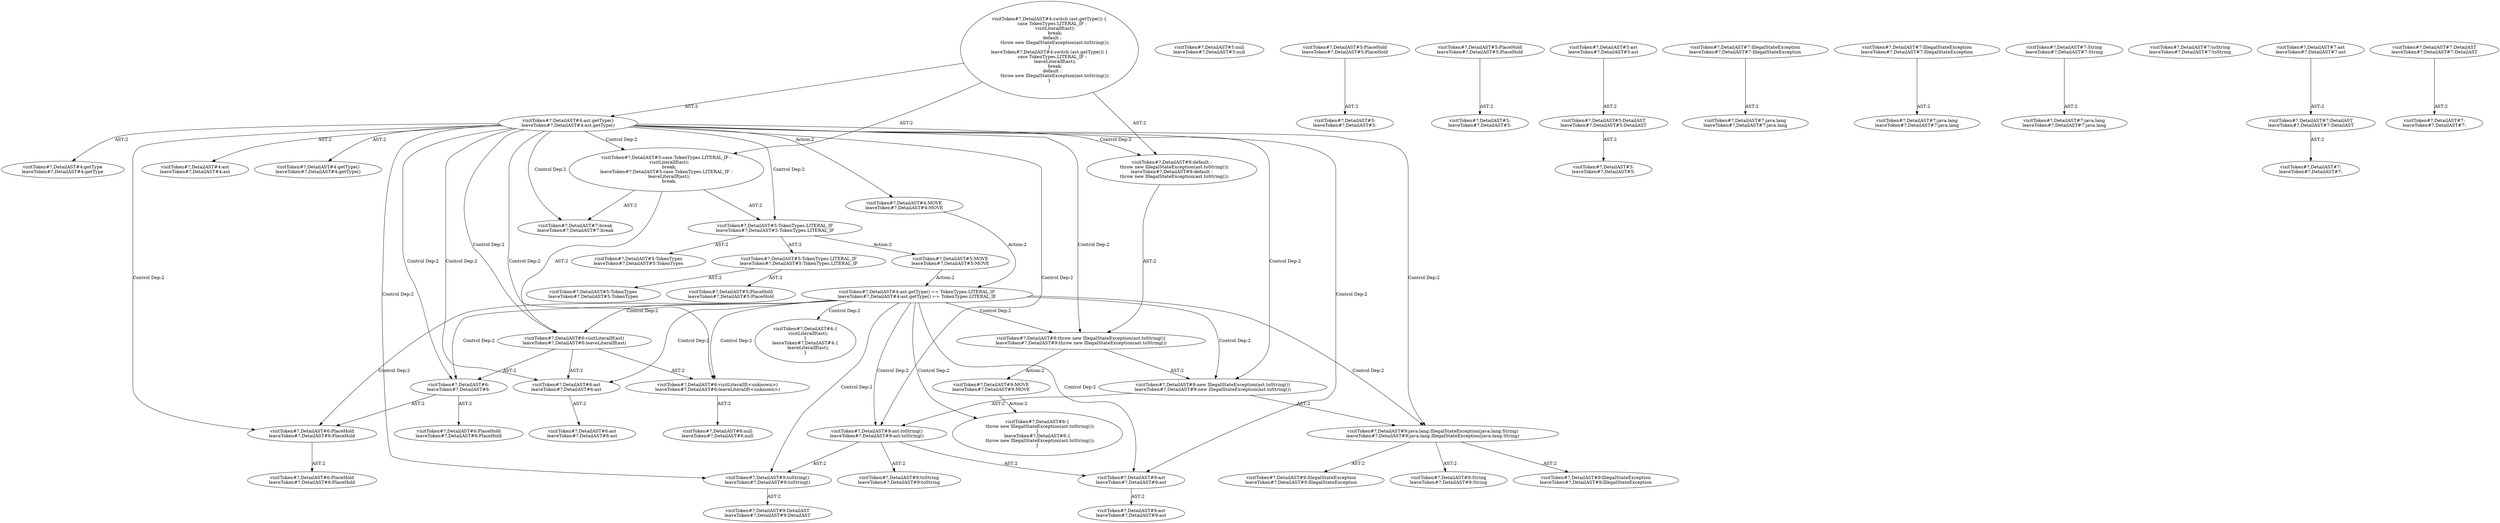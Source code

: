 digraph "Pattern" {
0 [label="visitToken#?,DetailAST#5:MOVE
leaveToken#?,DetailAST#5:MOVE" shape=ellipse]
1 [label="visitToken#?,DetailAST#5:TokenTypes.LITERAL_IF
leaveToken#?,DetailAST#5:TokenTypes.LITERAL_IF" shape=ellipse]
2 [label="visitToken#?,DetailAST#4:ast.getType()
leaveToken#?,DetailAST#4:ast.getType()" shape=ellipse]
3 [label="visitToken#?,DetailAST#4:switch (ast.getType()) \{
    case TokenTypes.LITERAL_IF :
        visitLiteralIf(ast);
        break;
    default :
        throw new IllegalStateException(ast.toString());
\}
leaveToken#?,DetailAST#4:switch (ast.getType()) \{
    case TokenTypes.LITERAL_IF :
        leaveLiteralIf(ast);
        break;
    default :
        throw new IllegalStateException(ast.toString());
\}" shape=ellipse]
4 [label="visitToken#?,DetailAST#4:getType
leaveToken#?,DetailAST#4:getType" shape=ellipse]
5 [label="visitToken#?,DetailAST#4:ast
leaveToken#?,DetailAST#4:ast" shape=ellipse]
6 [label="visitToken#?,DetailAST#4:getType()
leaveToken#?,DetailAST#4:getType()" shape=ellipse]
7 [label="visitToken#?,DetailAST#5:case TokenTypes.LITERAL_IF :
    visitLiteralIf(ast);
    break;
leaveToken#?,DetailAST#5:case TokenTypes.LITERAL_IF :
    leaveLiteralIf(ast);
    break;" shape=ellipse]
8 [label="visitToken#?,DetailAST#6:visitLiteralIf(ast)
leaveToken#?,DetailAST#6:leaveLiteralIf(ast)" shape=ellipse]
9 [label="visitToken#?,DetailAST#4:ast.getType() == TokenTypes.LITERAL_IF
leaveToken#?,DetailAST#4:ast.getType() == TokenTypes.LITERAL_IF" shape=ellipse]
10 [label="visitToken#?,DetailAST#4:\{
    visitLiteralIf(ast);
\}
leaveToken#?,DetailAST#4:\{
    leaveLiteralIf(ast);
\}" shape=ellipse]
11 [label="visitToken#?,DetailAST#6:visitLiteralIf(<unknown>)
leaveToken#?,DetailAST#6:leaveLiteralIf(<unknown>)" shape=ellipse]
12 [label="visitToken#?,DetailAST#5:null
leaveToken#?,DetailAST#5:null" shape=ellipse]
13 [label="visitToken#?,DetailAST#6:
leaveToken#?,DetailAST#6:" shape=ellipse]
14 [label="visitToken#?,DetailAST#5:PlaceHold
leaveToken#?,DetailAST#5:PlaceHold" shape=ellipse]
15 [label="visitToken#?,DetailAST#5:
leaveToken#?,DetailAST#5:" shape=ellipse]
16 [label="visitToken#?,DetailAST#6:PlaceHold
leaveToken#?,DetailAST#6:PlaceHold" shape=ellipse]
17 [label="visitToken#?,DetailAST#5:PlaceHold
leaveToken#?,DetailAST#5:PlaceHold" shape=ellipse]
18 [label="visitToken#?,DetailAST#5:
leaveToken#?,DetailAST#5:" shape=ellipse]
19 [label="visitToken#?,DetailAST#6:ast
leaveToken#?,DetailAST#6:ast" shape=ellipse]
20 [label="visitToken#?,DetailAST#5:ast
leaveToken#?,DetailAST#5:ast" shape=ellipse]
21 [label="visitToken#?,DetailAST#5:DetailAST
leaveToken#?,DetailAST#5:DetailAST" shape=ellipse]
22 [label="visitToken#?,DetailAST#5:
leaveToken#?,DetailAST#5:" shape=ellipse]
23 [label="visitToken#?,DetailAST#6:\{
    throw new IllegalStateException(ast.toString());
\}
leaveToken#?,DetailAST#6:\{
    throw new IllegalStateException(ast.toString());
\}" shape=ellipse]
24 [label="visitToken#?,DetailAST#9:throw new IllegalStateException(ast.toString())
leaveToken#?,DetailAST#9:throw new IllegalStateException(ast.toString())" shape=ellipse]
25 [label="visitToken#?,DetailAST#9:new IllegalStateException(ast.toString())
leaveToken#?,DetailAST#9:new IllegalStateException(ast.toString())" shape=ellipse]
26 [label="visitToken#?,DetailAST#9:java.lang.IllegalStateException(java.lang.String)
leaveToken#?,DetailAST#9:java.lang.IllegalStateException(java.lang.String)" shape=ellipse]
27 [label="visitToken#?,DetailAST#7:IllegalStateException
leaveToken#?,DetailAST#7:IllegalStateException" shape=ellipse]
28 [label="visitToken#?,DetailAST#7:java.lang
leaveToken#?,DetailAST#7:java.lang" shape=ellipse]
29 [label="visitToken#?,DetailAST#7:IllegalStateException
leaveToken#?,DetailAST#7:IllegalStateException" shape=ellipse]
30 [label="visitToken#?,DetailAST#7:java.lang
leaveToken#?,DetailAST#7:java.lang" shape=ellipse]
31 [label="visitToken#?,DetailAST#7:String
leaveToken#?,DetailAST#7:String" shape=ellipse]
32 [label="visitToken#?,DetailAST#7:java.lang
leaveToken#?,DetailAST#7:java.lang" shape=ellipse]
33 [label="visitToken#?,DetailAST#9:ast.toString()
leaveToken#?,DetailAST#9:ast.toString()" shape=ellipse]
34 [label="visitToken#?,DetailAST#7:toString
leaveToken#?,DetailAST#7:toString" shape=ellipse]
35 [label="visitToken#?,DetailAST#9:ast
leaveToken#?,DetailAST#9:ast" shape=ellipse]
36 [label="visitToken#?,DetailAST#7:ast
leaveToken#?,DetailAST#7:ast" shape=ellipse]
37 [label="visitToken#?,DetailAST#7:DetailAST
leaveToken#?,DetailAST#7:DetailAST" shape=ellipse]
38 [label="visitToken#?,DetailAST#7:
leaveToken#?,DetailAST#7:" shape=ellipse]
39 [label="visitToken#?,DetailAST#9:toString()
leaveToken#?,DetailAST#9:toString()" shape=ellipse]
40 [label="visitToken#?,DetailAST#7:DetailAST
leaveToken#?,DetailAST#7:DetailAST" shape=ellipse]
41 [label="visitToken#?,DetailAST#7:
leaveToken#?,DetailAST#7:" shape=ellipse]
42 [label="visitToken#?,DetailAST#6:null
leaveToken#?,DetailAST#6:null" shape=ellipse]
43 [label="visitToken#?,DetailAST#6:PlaceHold
leaveToken#?,DetailAST#6:PlaceHold" shape=ellipse]
44 [label="visitToken#?,DetailAST#6:PlaceHold
leaveToken#?,DetailAST#6:PlaceHold" shape=ellipse]
45 [label="visitToken#?,DetailAST#6:ast
leaveToken#?,DetailAST#6:ast" shape=ellipse]
46 [label="visitToken#?,DetailAST#9:IllegalStateException
leaveToken#?,DetailAST#9:IllegalStateException" shape=ellipse]
47 [label="visitToken#?,DetailAST#9:IllegalStateException
leaveToken#?,DetailAST#9:IllegalStateException" shape=ellipse]
48 [label="visitToken#?,DetailAST#9:String
leaveToken#?,DetailAST#9:String" shape=ellipse]
49 [label="visitToken#?,DetailAST#9:toString
leaveToken#?,DetailAST#9:toString" shape=ellipse]
50 [label="visitToken#?,DetailAST#9:ast
leaveToken#?,DetailAST#9:ast" shape=ellipse]
51 [label="visitToken#?,DetailAST#9:DetailAST
leaveToken#?,DetailAST#9:DetailAST" shape=ellipse]
52 [label="visitToken#?,DetailAST#9:MOVE
leaveToken#?,DetailAST#9:MOVE" shape=ellipse]
53 [label="visitToken#?,DetailAST#7:break
leaveToken#?,DetailAST#7:break" shape=ellipse]
54 [label="visitToken#?,DetailAST#8:default :
    throw new IllegalStateException(ast.toString());
leaveToken#?,DetailAST#8:default :
    throw new IllegalStateException(ast.toString());" shape=ellipse]
55 [label="visitToken#?,DetailAST#4:MOVE
leaveToken#?,DetailAST#4:MOVE" shape=ellipse]
56 [label="visitToken#?,DetailAST#5:TokenTypes
leaveToken#?,DetailAST#5:TokenTypes" shape=ellipse]
57 [label="visitToken#?,DetailAST#5:TokenTypes.LITERAL_IF
leaveToken#?,DetailAST#5:TokenTypes.LITERAL_IF" shape=ellipse]
58 [label="visitToken#?,DetailAST#5:TokenTypes
leaveToken#?,DetailAST#5:TokenTypes" shape=ellipse]
59 [label="visitToken#?,DetailAST#5:PlaceHold
leaveToken#?,DetailAST#5:PlaceHold" shape=ellipse]
0 -> 9 [label="Action:2"];
1 -> 0 [label="Action:2"];
1 -> 56 [label="AST:2"];
1 -> 57 [label="AST:2"];
2 -> 1 [label="Control Dep:2"];
2 -> 4 [label="AST:2"];
2 -> 5 [label="AST:2"];
2 -> 6 [label="AST:2"];
2 -> 7 [label="Control Dep:2"];
2 -> 8 [label="Control Dep:2"];
2 -> 11 [label="Control Dep:2"];
2 -> 13 [label="Control Dep:2"];
2 -> 16 [label="Control Dep:2"];
2 -> 19 [label="Control Dep:2"];
2 -> 53 [label="Control Dep:2"];
2 -> 54 [label="Control Dep:2"];
2 -> 24 [label="Control Dep:2"];
2 -> 25 [label="Control Dep:2"];
2 -> 26 [label="Control Dep:2"];
2 -> 33 [label="Control Dep:2"];
2 -> 39 [label="Control Dep:2"];
2 -> 35 [label="Control Dep:2"];
2 -> 55 [label="Action:2"];
3 -> 2 [label="AST:2"];
3 -> 7 [label="AST:2"];
3 -> 54 [label="AST:2"];
7 -> 1 [label="AST:2"];
7 -> 8 [label="AST:2"];
7 -> 53 [label="AST:2"];
8 -> 13 [label="AST:2"];
8 -> 11 [label="AST:2"];
8 -> 19 [label="AST:2"];
9 -> 8 [label="Control Dep:2"];
9 -> 10 [label="Control Dep:2"];
9 -> 23 [label="Control Dep:2"];
9 -> 11 [label="Control Dep:2"];
9 -> 13 [label="Control Dep:2"];
9 -> 16 [label="Control Dep:2"];
9 -> 19 [label="Control Dep:2"];
9 -> 24 [label="Control Dep:2"];
9 -> 25 [label="Control Dep:2"];
9 -> 26 [label="Control Dep:2"];
9 -> 33 [label="Control Dep:2"];
9 -> 39 [label="Control Dep:2"];
9 -> 35 [label="Control Dep:2"];
11 -> 42 [label="AST:2"];
13 -> 43 [label="AST:2"];
13 -> 16 [label="AST:2"];
14 -> 15 [label="AST:2"];
16 -> 44 [label="AST:2"];
17 -> 18 [label="AST:2"];
19 -> 45 [label="AST:2"];
20 -> 21 [label="AST:2"];
21 -> 22 [label="AST:2"];
24 -> 25 [label="AST:2"];
24 -> 52 [label="Action:2"];
25 -> 26 [label="AST:2"];
25 -> 33 [label="AST:2"];
26 -> 46 [label="AST:2"];
26 -> 47 [label="AST:2"];
26 -> 48 [label="AST:2"];
27 -> 28 [label="AST:2"];
29 -> 30 [label="AST:2"];
31 -> 32 [label="AST:2"];
33 -> 49 [label="AST:2"];
33 -> 35 [label="AST:2"];
33 -> 39 [label="AST:2"];
35 -> 50 [label="AST:2"];
36 -> 37 [label="AST:2"];
37 -> 38 [label="AST:2"];
39 -> 51 [label="AST:2"];
40 -> 41 [label="AST:2"];
52 -> 23 [label="Action:2"];
54 -> 24 [label="AST:2"];
55 -> 9 [label="Action:2"];
57 -> 58 [label="AST:2"];
57 -> 59 [label="AST:2"];
}